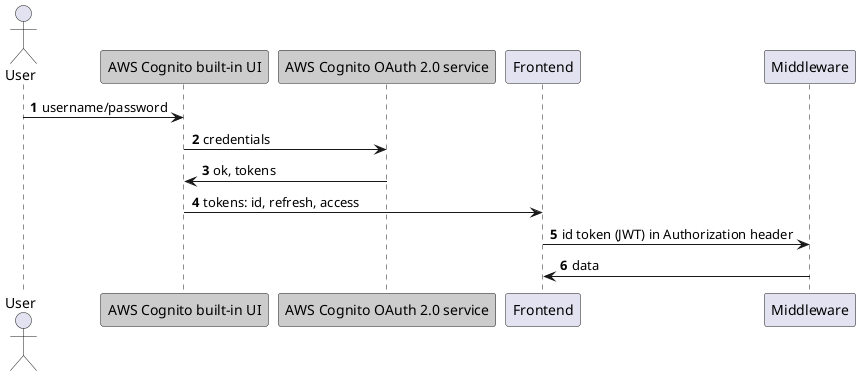 @startuml login

actor User
autonumber
participant "AWS Cognito built-in UI" as UI #cccccc
participant "AWS Cognito OAuth 2.0 service" as Cognito #cccccc

User -> UI: username/password
UI -> Cognito: credentials
Cognito -> UI: ok, tokens
UI -> Frontend: tokens: id, refresh, access
Frontend -> Middleware: id token (JWT) in Authorization header
Middleware -> Frontend: data

@enduml